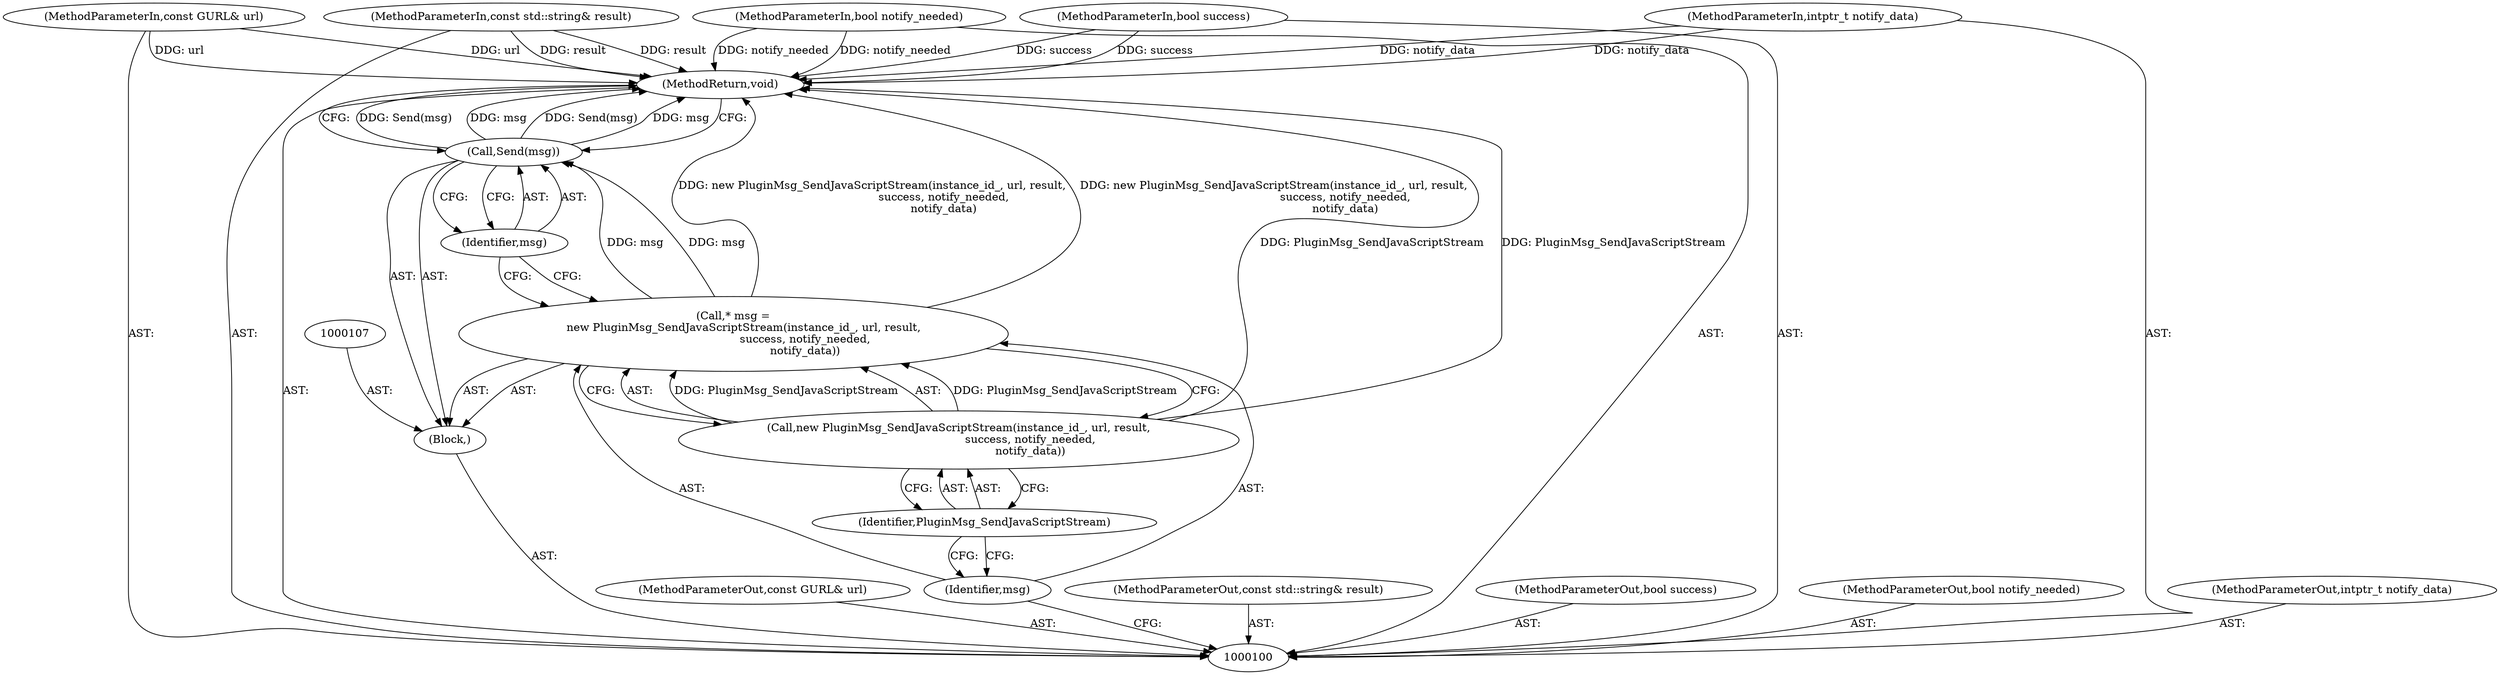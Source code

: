 digraph "1_Chrome_ea3d1d84be3d6f97bf50e76511c9e26af6895533_21" {
"1000114" [label="(MethodReturn,void)"];
"1000101" [label="(MethodParameterIn,const GURL& url)"];
"1000136" [label="(MethodParameterOut,const GURL& url)"];
"1000112" [label="(Call,Send(msg))"];
"1000113" [label="(Identifier,msg)"];
"1000102" [label="(MethodParameterIn,const std::string& result)"];
"1000137" [label="(MethodParameterOut,const std::string& result)"];
"1000103" [label="(MethodParameterIn,bool success)"];
"1000138" [label="(MethodParameterOut,bool success)"];
"1000104" [label="(MethodParameterIn,bool notify_needed)"];
"1000139" [label="(MethodParameterOut,bool notify_needed)"];
"1000105" [label="(MethodParameterIn,intptr_t notify_data)"];
"1000140" [label="(MethodParameterOut,intptr_t notify_data)"];
"1000106" [label="(Block,)"];
"1000108" [label="(Call,* msg =\n      new PluginMsg_SendJavaScriptStream(instance_id_, url, result,\n                                         success, notify_needed,\n                                         notify_data))"];
"1000109" [label="(Identifier,msg)"];
"1000111" [label="(Identifier,PluginMsg_SendJavaScriptStream)"];
"1000110" [label="(Call,new PluginMsg_SendJavaScriptStream(instance_id_, url, result,\n                                         success, notify_needed,\n                                         notify_data))"];
"1000114" -> "1000100"  [label="AST: "];
"1000114" -> "1000112"  [label="CFG: "];
"1000104" -> "1000114"  [label="DDG: notify_needed"];
"1000105" -> "1000114"  [label="DDG: notify_data"];
"1000103" -> "1000114"  [label="DDG: success"];
"1000110" -> "1000114"  [label="DDG: PluginMsg_SendJavaScriptStream"];
"1000102" -> "1000114"  [label="DDG: result"];
"1000112" -> "1000114"  [label="DDG: Send(msg)"];
"1000112" -> "1000114"  [label="DDG: msg"];
"1000101" -> "1000114"  [label="DDG: url"];
"1000108" -> "1000114"  [label="DDG: new PluginMsg_SendJavaScriptStream(instance_id_, url, result,\n                                         success, notify_needed,\n                                         notify_data)"];
"1000101" -> "1000100"  [label="AST: "];
"1000101" -> "1000114"  [label="DDG: url"];
"1000136" -> "1000100"  [label="AST: "];
"1000112" -> "1000106"  [label="AST: "];
"1000112" -> "1000113"  [label="CFG: "];
"1000113" -> "1000112"  [label="AST: "];
"1000114" -> "1000112"  [label="CFG: "];
"1000112" -> "1000114"  [label="DDG: Send(msg)"];
"1000112" -> "1000114"  [label="DDG: msg"];
"1000108" -> "1000112"  [label="DDG: msg"];
"1000113" -> "1000112"  [label="AST: "];
"1000113" -> "1000108"  [label="CFG: "];
"1000112" -> "1000113"  [label="CFG: "];
"1000102" -> "1000100"  [label="AST: "];
"1000102" -> "1000114"  [label="DDG: result"];
"1000137" -> "1000100"  [label="AST: "];
"1000103" -> "1000100"  [label="AST: "];
"1000103" -> "1000114"  [label="DDG: success"];
"1000138" -> "1000100"  [label="AST: "];
"1000104" -> "1000100"  [label="AST: "];
"1000104" -> "1000114"  [label="DDG: notify_needed"];
"1000139" -> "1000100"  [label="AST: "];
"1000105" -> "1000100"  [label="AST: "];
"1000105" -> "1000114"  [label="DDG: notify_data"];
"1000140" -> "1000100"  [label="AST: "];
"1000106" -> "1000100"  [label="AST: "];
"1000107" -> "1000106"  [label="AST: "];
"1000108" -> "1000106"  [label="AST: "];
"1000112" -> "1000106"  [label="AST: "];
"1000108" -> "1000106"  [label="AST: "];
"1000108" -> "1000110"  [label="CFG: "];
"1000109" -> "1000108"  [label="AST: "];
"1000110" -> "1000108"  [label="AST: "];
"1000113" -> "1000108"  [label="CFG: "];
"1000108" -> "1000114"  [label="DDG: new PluginMsg_SendJavaScriptStream(instance_id_, url, result,\n                                         success, notify_needed,\n                                         notify_data)"];
"1000110" -> "1000108"  [label="DDG: PluginMsg_SendJavaScriptStream"];
"1000108" -> "1000112"  [label="DDG: msg"];
"1000109" -> "1000108"  [label="AST: "];
"1000109" -> "1000100"  [label="CFG: "];
"1000111" -> "1000109"  [label="CFG: "];
"1000111" -> "1000110"  [label="AST: "];
"1000111" -> "1000109"  [label="CFG: "];
"1000110" -> "1000111"  [label="CFG: "];
"1000110" -> "1000108"  [label="AST: "];
"1000110" -> "1000111"  [label="CFG: "];
"1000111" -> "1000110"  [label="AST: "];
"1000108" -> "1000110"  [label="CFG: "];
"1000110" -> "1000114"  [label="DDG: PluginMsg_SendJavaScriptStream"];
"1000110" -> "1000108"  [label="DDG: PluginMsg_SendJavaScriptStream"];
}
